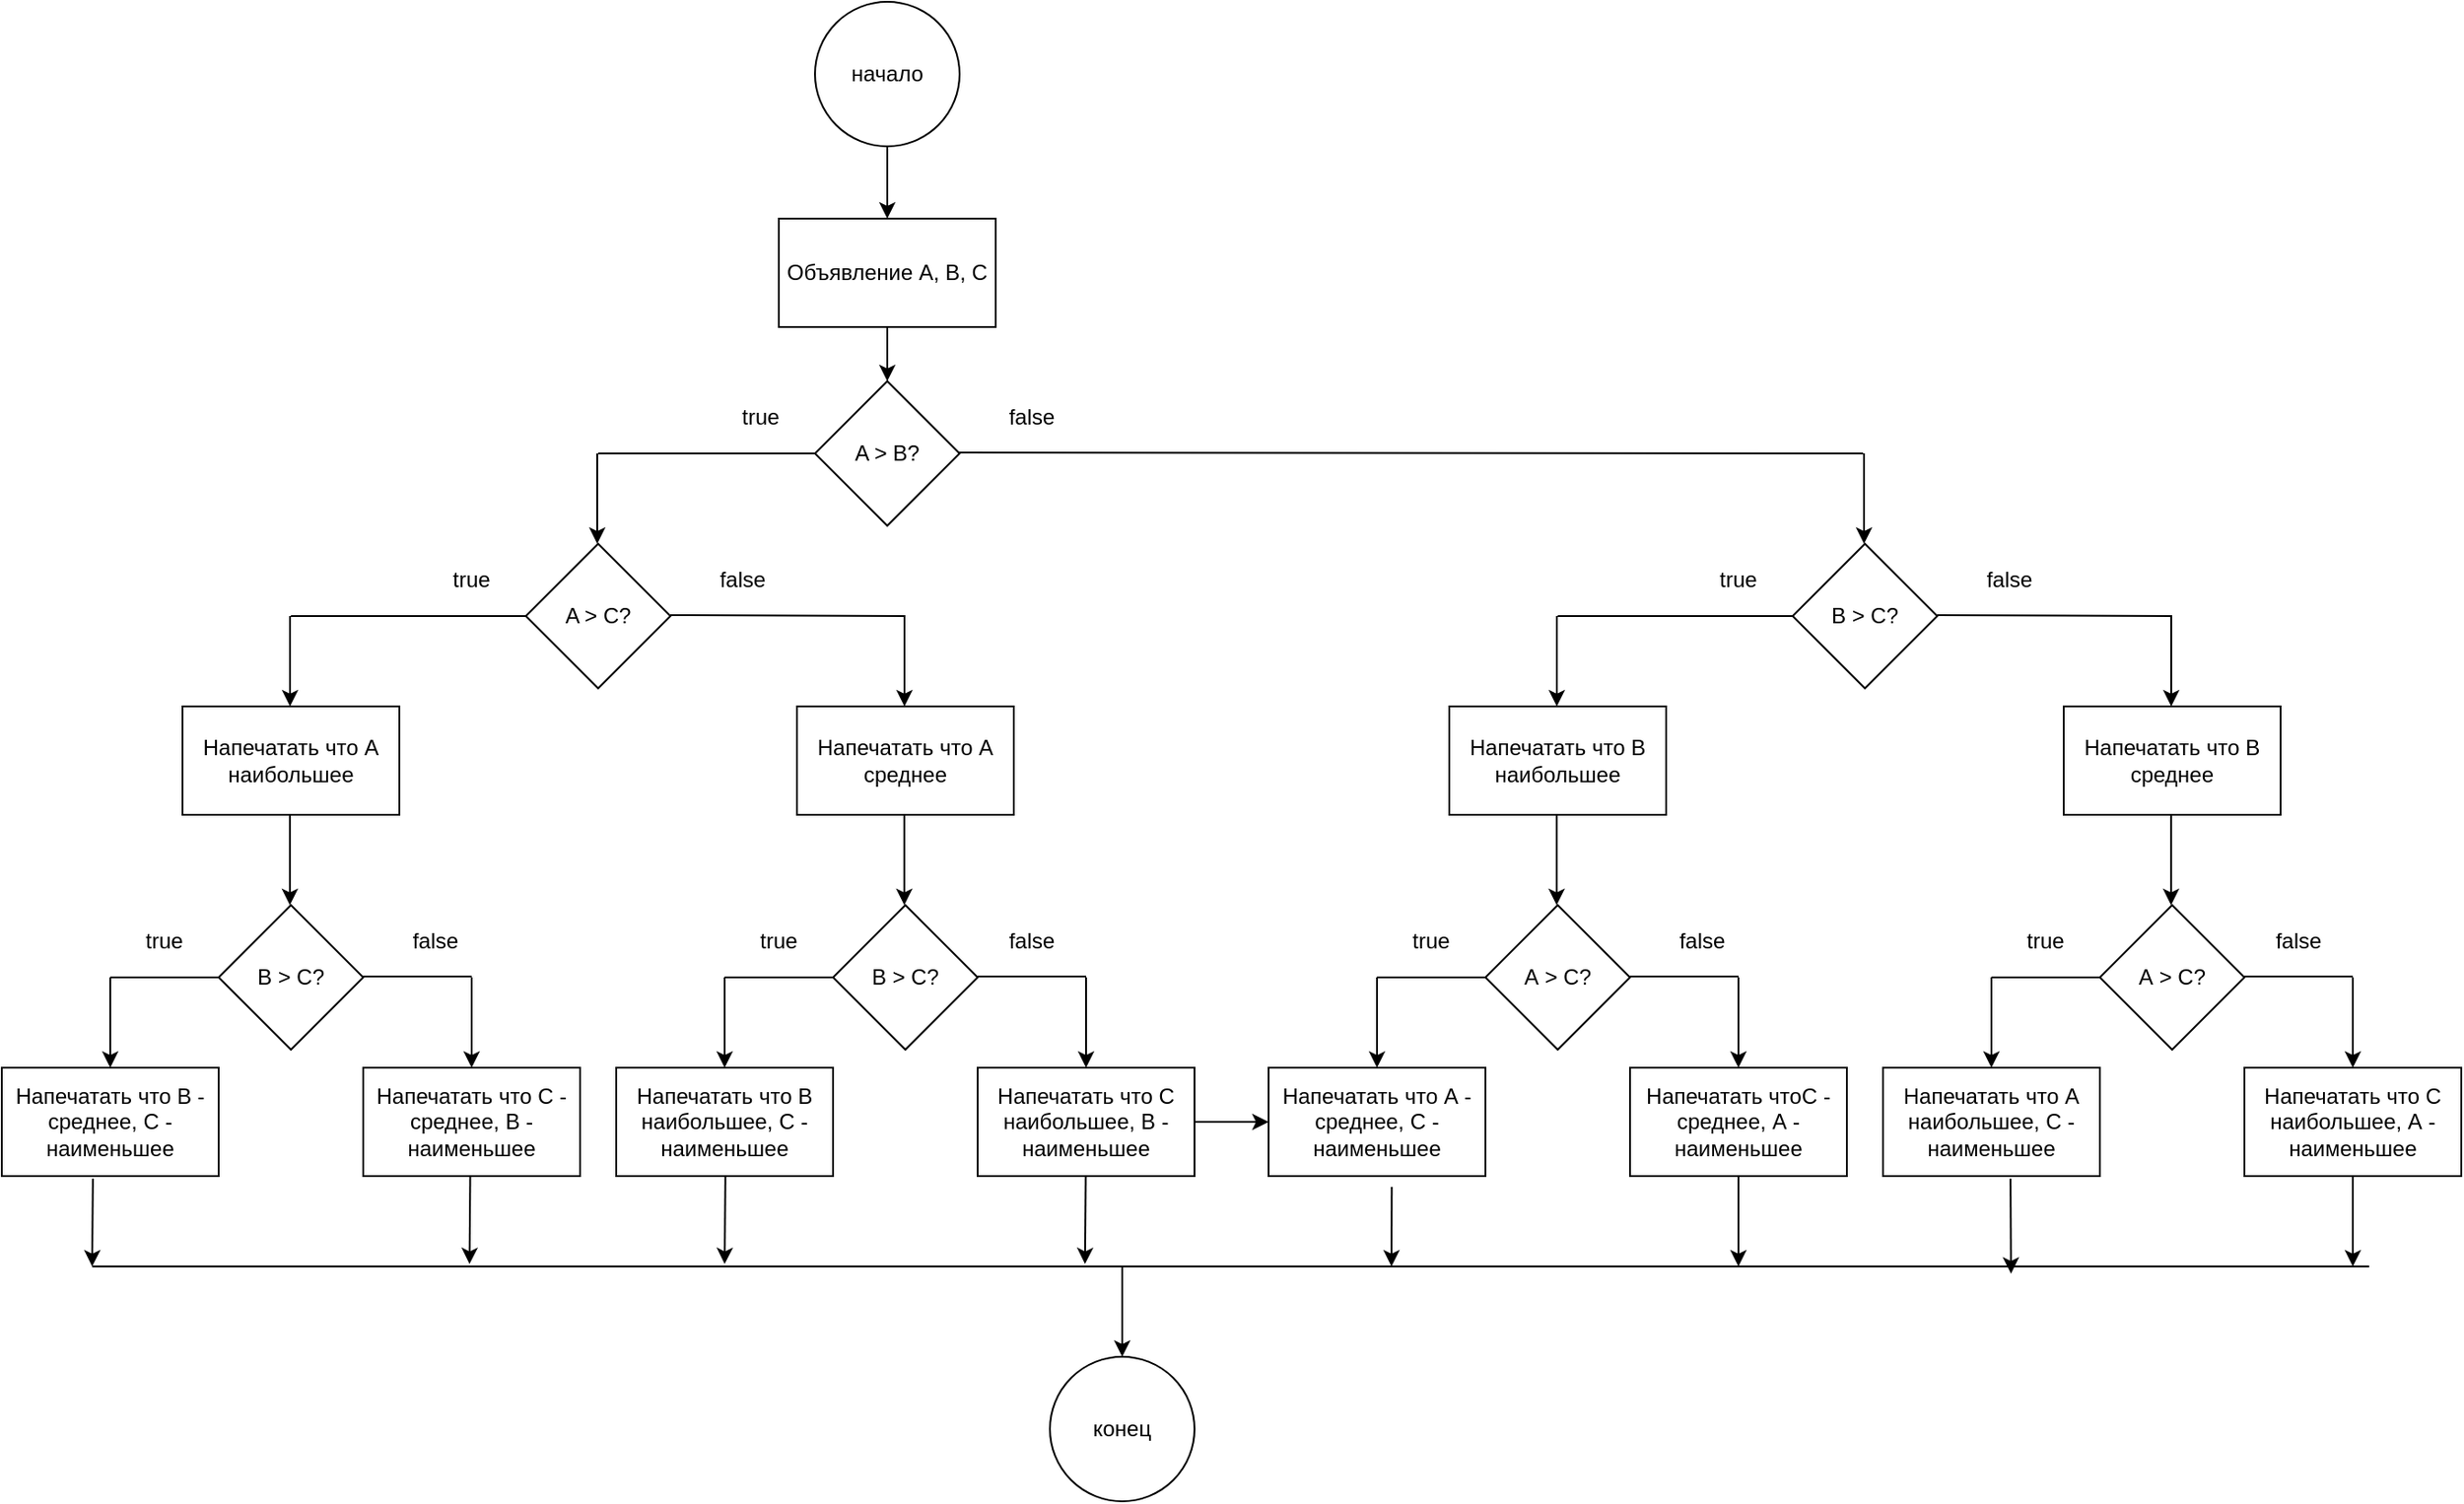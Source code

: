 <mxfile version="13.7.4" type="github">
  <diagram id="gF865do_rcSWTQIJVq1O" name="Page-1">
    <mxGraphModel dx="1792" dy="524" grid="1" gridSize="10" guides="1" tooltips="1" connect="1" arrows="1" fold="1" page="1" pageScale="1" pageWidth="827" pageHeight="1169" math="0" shadow="0">
      <root>
        <mxCell id="0" />
        <mxCell id="1" parent="0" />
        <mxCell id="wcVJ78FK4K-sEXduPnJ1-1" value="начало" style="ellipse;whiteSpace=wrap;html=1;" parent="1" vertex="1">
          <mxGeometry x="330" y="40" width="80" height="80" as="geometry" />
        </mxCell>
        <mxCell id="wcVJ78FK4K-sEXduPnJ1-2" value="" style="endArrow=classic;html=1;exitX=0.5;exitY=1;exitDx=0;exitDy=0;" parent="1" source="wcVJ78FK4K-sEXduPnJ1-1" target="wcVJ78FK4K-sEXduPnJ1-3" edge="1">
          <mxGeometry width="50" height="50" relative="1" as="geometry">
            <mxPoint x="390" y="270" as="sourcePoint" />
            <mxPoint x="370" y="170" as="targetPoint" />
          </mxGeometry>
        </mxCell>
        <mxCell id="wcVJ78FK4K-sEXduPnJ1-3" value="Объявление A, B, C" style="rounded=0;whiteSpace=wrap;html=1;" parent="1" vertex="1">
          <mxGeometry x="310" y="160" width="120" height="60" as="geometry" />
        </mxCell>
        <mxCell id="wcVJ78FK4K-sEXduPnJ1-4" value="" style="endArrow=classic;html=1;exitX=0.5;exitY=1;exitDx=0;exitDy=0;" parent="1" source="wcVJ78FK4K-sEXduPnJ1-3" target="wcVJ78FK4K-sEXduPnJ1-5" edge="1">
          <mxGeometry width="50" height="50" relative="1" as="geometry">
            <mxPoint x="390" y="270" as="sourcePoint" />
            <mxPoint x="370" y="270" as="targetPoint" />
          </mxGeometry>
        </mxCell>
        <mxCell id="wcVJ78FK4K-sEXduPnJ1-5" value="A &amp;gt; B?" style="rhombus;whiteSpace=wrap;html=1;" parent="1" vertex="1">
          <mxGeometry x="330" y="250" width="80" height="80" as="geometry" />
        </mxCell>
        <mxCell id="wcVJ78FK4K-sEXduPnJ1-7" value="true" style="text;html=1;strokeColor=none;fillColor=none;align=center;verticalAlign=middle;whiteSpace=wrap;rounded=0;" parent="1" vertex="1">
          <mxGeometry x="280" y="260" width="40" height="20" as="geometry" />
        </mxCell>
        <mxCell id="wcVJ78FK4K-sEXduPnJ1-8" value="false" style="text;html=1;strokeColor=none;fillColor=none;align=center;verticalAlign=middle;whiteSpace=wrap;rounded=0;" parent="1" vertex="1">
          <mxGeometry x="430" y="260" width="40" height="20" as="geometry" />
        </mxCell>
        <mxCell id="wcVJ78FK4K-sEXduPnJ1-9" value="" style="endArrow=none;html=1;exitX=0;exitY=0.5;exitDx=0;exitDy=0;" parent="1" source="wcVJ78FK4K-sEXduPnJ1-5" edge="1">
          <mxGeometry width="50" height="50" relative="1" as="geometry">
            <mxPoint x="390" y="270" as="sourcePoint" />
            <mxPoint x="210" y="290" as="targetPoint" />
          </mxGeometry>
        </mxCell>
        <mxCell id="wcVJ78FK4K-sEXduPnJ1-11" value="" style="endArrow=classic;html=1;" parent="1" edge="1">
          <mxGeometry width="50" height="50" relative="1" as="geometry">
            <mxPoint x="209.5" y="290" as="sourcePoint" />
            <mxPoint x="209.5" y="340" as="targetPoint" />
          </mxGeometry>
        </mxCell>
        <mxCell id="wcVJ78FK4K-sEXduPnJ1-12" value="A &amp;gt; C?" style="rhombus;whiteSpace=wrap;html=1;" parent="1" vertex="1">
          <mxGeometry x="170" y="340" width="80" height="80" as="geometry" />
        </mxCell>
        <mxCell id="wcVJ78FK4K-sEXduPnJ1-14" value="true" style="text;html=1;strokeColor=none;fillColor=none;align=center;verticalAlign=middle;whiteSpace=wrap;rounded=0;" parent="1" vertex="1">
          <mxGeometry x="120" y="350" width="40" height="20" as="geometry" />
        </mxCell>
        <mxCell id="wcVJ78FK4K-sEXduPnJ1-15" value="" style="endArrow=none;html=1;exitX=0;exitY=0.5;exitDx=0;exitDy=0;" parent="1" edge="1">
          <mxGeometry width="50" height="50" relative="1" as="geometry">
            <mxPoint x="170" y="380" as="sourcePoint" />
            <mxPoint x="40" y="380" as="targetPoint" />
          </mxGeometry>
        </mxCell>
        <mxCell id="wcVJ78FK4K-sEXduPnJ1-16" value="" style="endArrow=classic;html=1;" parent="1" edge="1">
          <mxGeometry width="50" height="50" relative="1" as="geometry">
            <mxPoint x="39.5" y="380" as="sourcePoint" />
            <mxPoint x="39.5" y="430" as="targetPoint" />
          </mxGeometry>
        </mxCell>
        <mxCell id="wcVJ78FK4K-sEXduPnJ1-17" value="" style="endArrow=classic;html=1;" parent="1" edge="1">
          <mxGeometry width="50" height="50" relative="1" as="geometry">
            <mxPoint x="910.5" y="290" as="sourcePoint" />
            <mxPoint x="910.5" y="340" as="targetPoint" />
          </mxGeometry>
        </mxCell>
        <mxCell id="wcVJ78FK4K-sEXduPnJ1-19" value="Напечатать что B - среднее, С - наименьшее" style="rounded=0;whiteSpace=wrap;html=1;" parent="1" vertex="1">
          <mxGeometry x="-120" y="630" width="120" height="60" as="geometry" />
        </mxCell>
        <mxCell id="wcVJ78FK4K-sEXduPnJ1-20" value="false" style="text;html=1;strokeColor=none;fillColor=none;align=center;verticalAlign=middle;whiteSpace=wrap;rounded=0;" parent="1" vertex="1">
          <mxGeometry x="270" y="350" width="40" height="20" as="geometry" />
        </mxCell>
        <mxCell id="wcVJ78FK4K-sEXduPnJ1-21" value="" style="endArrow=none;html=1;" parent="1" edge="1">
          <mxGeometry width="50" height="50" relative="1" as="geometry">
            <mxPoint x="380" y="380" as="sourcePoint" />
            <mxPoint x="250" y="379.5" as="targetPoint" />
          </mxGeometry>
        </mxCell>
        <mxCell id="wcVJ78FK4K-sEXduPnJ1-22" value="" style="endArrow=classic;html=1;" parent="1" edge="1">
          <mxGeometry width="50" height="50" relative="1" as="geometry">
            <mxPoint x="379.5" y="380" as="sourcePoint" />
            <mxPoint x="379.5" y="430" as="targetPoint" />
          </mxGeometry>
        </mxCell>
        <mxCell id="wcVJ78FK4K-sEXduPnJ1-24" value="" style="endArrow=none;html=1;" parent="1" edge="1">
          <mxGeometry width="50" height="50" relative="1" as="geometry">
            <mxPoint x="910" y="290" as="sourcePoint" />
            <mxPoint x="409" y="289.5" as="targetPoint" />
          </mxGeometry>
        </mxCell>
        <mxCell id="wcVJ78FK4K-sEXduPnJ1-34" value="B &amp;gt; C?" style="rhombus;whiteSpace=wrap;html=1;" parent="1" vertex="1">
          <mxGeometry y="540" width="80" height="80" as="geometry" />
        </mxCell>
        <mxCell id="wcVJ78FK4K-sEXduPnJ1-35" value="true" style="text;html=1;strokeColor=none;fillColor=none;align=center;verticalAlign=middle;whiteSpace=wrap;rounded=0;" parent="1" vertex="1">
          <mxGeometry x="-50" y="550" width="40" height="20" as="geometry" />
        </mxCell>
        <mxCell id="wcVJ78FK4K-sEXduPnJ1-36" value="" style="endArrow=none;html=1;exitX=0;exitY=0.5;exitDx=0;exitDy=0;" parent="1" edge="1">
          <mxGeometry width="50" height="50" relative="1" as="geometry">
            <mxPoint y="580" as="sourcePoint" />
            <mxPoint x="-60" y="580" as="targetPoint" />
          </mxGeometry>
        </mxCell>
        <mxCell id="wcVJ78FK4K-sEXduPnJ1-37" value="" style="endArrow=classic;html=1;" parent="1" edge="1">
          <mxGeometry width="50" height="50" relative="1" as="geometry">
            <mxPoint x="-60" y="580" as="sourcePoint" />
            <mxPoint x="-60" y="630" as="targetPoint" />
          </mxGeometry>
        </mxCell>
        <mxCell id="wcVJ78FK4K-sEXduPnJ1-38" value="false" style="text;html=1;strokeColor=none;fillColor=none;align=center;verticalAlign=middle;whiteSpace=wrap;rounded=0;" parent="1" vertex="1">
          <mxGeometry x="100" y="550" width="40" height="20" as="geometry" />
        </mxCell>
        <mxCell id="wcVJ78FK4K-sEXduPnJ1-39" value="" style="endArrow=none;html=1;exitX=0;exitY=0.5;exitDx=0;exitDy=0;" parent="1" edge="1">
          <mxGeometry width="50" height="50" relative="1" as="geometry">
            <mxPoint x="140" y="579.5" as="sourcePoint" />
            <mxPoint x="80" y="579.5" as="targetPoint" />
          </mxGeometry>
        </mxCell>
        <mxCell id="wcVJ78FK4K-sEXduPnJ1-40" value="" style="endArrow=classic;html=1;" parent="1" edge="1">
          <mxGeometry width="50" height="50" relative="1" as="geometry">
            <mxPoint x="140" y="580" as="sourcePoint" />
            <mxPoint x="140" y="630" as="targetPoint" />
          </mxGeometry>
        </mxCell>
        <mxCell id="wcVJ78FK4K-sEXduPnJ1-41" value="Напечатать что С - среднее, В - наименьшее" style="rounded=0;whiteSpace=wrap;html=1;" parent="1" vertex="1">
          <mxGeometry x="80" y="630" width="120" height="60" as="geometry" />
        </mxCell>
        <mxCell id="wcVJ78FK4K-sEXduPnJ1-51" value="Напечатать что В наибольшее, С - наименьшее" style="rounded=0;whiteSpace=wrap;html=1;" parent="1" vertex="1">
          <mxGeometry x="220" y="630" width="120" height="60" as="geometry" />
        </mxCell>
        <mxCell id="wcVJ78FK4K-sEXduPnJ1-52" value="B &amp;gt; C?" style="rhombus;whiteSpace=wrap;html=1;" parent="1" vertex="1">
          <mxGeometry x="340" y="540" width="80" height="80" as="geometry" />
        </mxCell>
        <mxCell id="wcVJ78FK4K-sEXduPnJ1-53" value="true" style="text;html=1;strokeColor=none;fillColor=none;align=center;verticalAlign=middle;whiteSpace=wrap;rounded=0;" parent="1" vertex="1">
          <mxGeometry x="290" y="550" width="40" height="20" as="geometry" />
        </mxCell>
        <mxCell id="wcVJ78FK4K-sEXduPnJ1-54" value="" style="endArrow=none;html=1;exitX=0;exitY=0.5;exitDx=0;exitDy=0;" parent="1" edge="1">
          <mxGeometry width="50" height="50" relative="1" as="geometry">
            <mxPoint x="340" y="580" as="sourcePoint" />
            <mxPoint x="280" y="580" as="targetPoint" />
          </mxGeometry>
        </mxCell>
        <mxCell id="wcVJ78FK4K-sEXduPnJ1-55" value="" style="endArrow=classic;html=1;" parent="1" edge="1">
          <mxGeometry width="50" height="50" relative="1" as="geometry">
            <mxPoint x="280" y="580" as="sourcePoint" />
            <mxPoint x="280" y="630" as="targetPoint" />
          </mxGeometry>
        </mxCell>
        <mxCell id="wcVJ78FK4K-sEXduPnJ1-57" value="" style="endArrow=none;html=1;exitX=0;exitY=0.5;exitDx=0;exitDy=0;" parent="1" edge="1">
          <mxGeometry width="50" height="50" relative="1" as="geometry">
            <mxPoint x="480" y="579.5" as="sourcePoint" />
            <mxPoint x="420" y="579.5" as="targetPoint" />
          </mxGeometry>
        </mxCell>
        <mxCell id="wcVJ78FK4K-sEXduPnJ1-58" value="" style="endArrow=classic;html=1;" parent="1" edge="1">
          <mxGeometry width="50" height="50" relative="1" as="geometry">
            <mxPoint x="480" y="580" as="sourcePoint" />
            <mxPoint x="480" y="630" as="targetPoint" />
          </mxGeometry>
        </mxCell>
        <mxCell id="8GMD8pFSs-gsdj6G2YKa-9" value="" style="edgeStyle=orthogonalEdgeStyle;rounded=0;orthogonalLoop=1;jettySize=auto;html=1;" edge="1" parent="1" source="wcVJ78FK4K-sEXduPnJ1-59" target="wcVJ78FK4K-sEXduPnJ1-65">
          <mxGeometry relative="1" as="geometry" />
        </mxCell>
        <mxCell id="wcVJ78FK4K-sEXduPnJ1-59" value="Напечатать что С наибольшее, В - наименьшее" style="rounded=0;whiteSpace=wrap;html=1;" parent="1" vertex="1">
          <mxGeometry x="420" y="630" width="120" height="60" as="geometry" />
        </mxCell>
        <mxCell id="wcVJ78FK4K-sEXduPnJ1-60" value="false" style="text;html=1;strokeColor=none;fillColor=none;align=center;verticalAlign=middle;whiteSpace=wrap;rounded=0;" parent="1" vertex="1">
          <mxGeometry x="430" y="550" width="40" height="20" as="geometry" />
        </mxCell>
        <mxCell id="wcVJ78FK4K-sEXduPnJ1-61" value="В &amp;gt; C?" style="rhombus;whiteSpace=wrap;html=1;" parent="1" vertex="1">
          <mxGeometry x="871" y="340" width="80" height="80" as="geometry" />
        </mxCell>
        <mxCell id="wcVJ78FK4K-sEXduPnJ1-62" value="true" style="text;html=1;strokeColor=none;fillColor=none;align=center;verticalAlign=middle;whiteSpace=wrap;rounded=0;" parent="1" vertex="1">
          <mxGeometry x="821" y="350" width="40" height="20" as="geometry" />
        </mxCell>
        <mxCell id="wcVJ78FK4K-sEXduPnJ1-63" value="" style="endArrow=none;html=1;exitX=0;exitY=0.5;exitDx=0;exitDy=0;" parent="1" edge="1">
          <mxGeometry width="50" height="50" relative="1" as="geometry">
            <mxPoint x="871" y="380" as="sourcePoint" />
            <mxPoint x="741" y="380" as="targetPoint" />
          </mxGeometry>
        </mxCell>
        <mxCell id="wcVJ78FK4K-sEXduPnJ1-64" value="" style="endArrow=classic;html=1;" parent="1" edge="1">
          <mxGeometry width="50" height="50" relative="1" as="geometry">
            <mxPoint x="740.5" y="380" as="sourcePoint" />
            <mxPoint x="740.5" y="430" as="targetPoint" />
          </mxGeometry>
        </mxCell>
        <mxCell id="wcVJ78FK4K-sEXduPnJ1-65" value="Напечатать что А - среднее, С - наименьшее" style="rounded=0;whiteSpace=wrap;html=1;" parent="1" vertex="1">
          <mxGeometry x="581" y="630" width="120" height="60" as="geometry" />
        </mxCell>
        <mxCell id="wcVJ78FK4K-sEXduPnJ1-66" value="false" style="text;html=1;strokeColor=none;fillColor=none;align=center;verticalAlign=middle;whiteSpace=wrap;rounded=0;" parent="1" vertex="1">
          <mxGeometry x="971" y="350" width="40" height="20" as="geometry" />
        </mxCell>
        <mxCell id="wcVJ78FK4K-sEXduPnJ1-67" value="" style="endArrow=none;html=1;" parent="1" edge="1">
          <mxGeometry width="50" height="50" relative="1" as="geometry">
            <mxPoint x="1081" y="380" as="sourcePoint" />
            <mxPoint x="951" y="379.5" as="targetPoint" />
          </mxGeometry>
        </mxCell>
        <mxCell id="wcVJ78FK4K-sEXduPnJ1-68" value="" style="endArrow=classic;html=1;" parent="1" edge="1">
          <mxGeometry width="50" height="50" relative="1" as="geometry">
            <mxPoint x="1080.5" y="380" as="sourcePoint" />
            <mxPoint x="1080.5" y="430" as="targetPoint" />
          </mxGeometry>
        </mxCell>
        <mxCell id="wcVJ78FK4K-sEXduPnJ1-69" value="А &amp;gt; C?" style="rhombus;whiteSpace=wrap;html=1;" parent="1" vertex="1">
          <mxGeometry x="701" y="540" width="80" height="80" as="geometry" />
        </mxCell>
        <mxCell id="wcVJ78FK4K-sEXduPnJ1-70" value="true" style="text;html=1;strokeColor=none;fillColor=none;align=center;verticalAlign=middle;whiteSpace=wrap;rounded=0;" parent="1" vertex="1">
          <mxGeometry x="651" y="550" width="40" height="20" as="geometry" />
        </mxCell>
        <mxCell id="wcVJ78FK4K-sEXduPnJ1-71" value="" style="endArrow=none;html=1;exitX=0;exitY=0.5;exitDx=0;exitDy=0;" parent="1" edge="1">
          <mxGeometry width="50" height="50" relative="1" as="geometry">
            <mxPoint x="701" y="580" as="sourcePoint" />
            <mxPoint x="641" y="580" as="targetPoint" />
          </mxGeometry>
        </mxCell>
        <mxCell id="wcVJ78FK4K-sEXduPnJ1-72" value="" style="endArrow=classic;html=1;" parent="1" edge="1">
          <mxGeometry width="50" height="50" relative="1" as="geometry">
            <mxPoint x="641" y="580" as="sourcePoint" />
            <mxPoint x="641" y="630" as="targetPoint" />
          </mxGeometry>
        </mxCell>
        <mxCell id="wcVJ78FK4K-sEXduPnJ1-73" value="false" style="text;html=1;strokeColor=none;fillColor=none;align=center;verticalAlign=middle;whiteSpace=wrap;rounded=0;" parent="1" vertex="1">
          <mxGeometry x="801" y="550" width="40" height="20" as="geometry" />
        </mxCell>
        <mxCell id="wcVJ78FK4K-sEXduPnJ1-74" value="" style="endArrow=none;html=1;exitX=0;exitY=0.5;exitDx=0;exitDy=0;" parent="1" edge="1">
          <mxGeometry width="50" height="50" relative="1" as="geometry">
            <mxPoint x="841" y="579.5" as="sourcePoint" />
            <mxPoint x="781" y="579.5" as="targetPoint" />
          </mxGeometry>
        </mxCell>
        <mxCell id="wcVJ78FK4K-sEXduPnJ1-75" value="" style="endArrow=classic;html=1;" parent="1" edge="1">
          <mxGeometry width="50" height="50" relative="1" as="geometry">
            <mxPoint x="841" y="580" as="sourcePoint" />
            <mxPoint x="841" y="630" as="targetPoint" />
          </mxGeometry>
        </mxCell>
        <mxCell id="wcVJ78FK4K-sEXduPnJ1-76" value="Напечатать чтоС - среднее, А - наименьшее" style="rounded=0;whiteSpace=wrap;html=1;" parent="1" vertex="1">
          <mxGeometry x="781" y="630" width="120" height="60" as="geometry" />
        </mxCell>
        <mxCell id="wcVJ78FK4K-sEXduPnJ1-77" value="Напечатать что А наибольшее, С - наименьшее" style="rounded=0;whiteSpace=wrap;html=1;" parent="1" vertex="1">
          <mxGeometry x="921" y="630" width="120" height="60" as="geometry" />
        </mxCell>
        <mxCell id="wcVJ78FK4K-sEXduPnJ1-78" value="А &amp;gt; C?" style="rhombus;whiteSpace=wrap;html=1;" parent="1" vertex="1">
          <mxGeometry x="1041" y="540" width="80" height="80" as="geometry" />
        </mxCell>
        <mxCell id="wcVJ78FK4K-sEXduPnJ1-79" value="true" style="text;html=1;strokeColor=none;fillColor=none;align=center;verticalAlign=middle;whiteSpace=wrap;rounded=0;" parent="1" vertex="1">
          <mxGeometry x="991" y="550" width="40" height="20" as="geometry" />
        </mxCell>
        <mxCell id="wcVJ78FK4K-sEXduPnJ1-80" value="" style="endArrow=none;html=1;exitX=0;exitY=0.5;exitDx=0;exitDy=0;" parent="1" edge="1">
          <mxGeometry width="50" height="50" relative="1" as="geometry">
            <mxPoint x="1041" y="580" as="sourcePoint" />
            <mxPoint x="981" y="580" as="targetPoint" />
          </mxGeometry>
        </mxCell>
        <mxCell id="wcVJ78FK4K-sEXduPnJ1-81" value="" style="endArrow=classic;html=1;" parent="1" edge="1">
          <mxGeometry width="50" height="50" relative="1" as="geometry">
            <mxPoint x="981" y="580" as="sourcePoint" />
            <mxPoint x="981" y="630" as="targetPoint" />
          </mxGeometry>
        </mxCell>
        <mxCell id="wcVJ78FK4K-sEXduPnJ1-82" value="" style="endArrow=none;html=1;exitX=0;exitY=0.5;exitDx=0;exitDy=0;" parent="1" edge="1">
          <mxGeometry width="50" height="50" relative="1" as="geometry">
            <mxPoint x="1181" y="579.5" as="sourcePoint" />
            <mxPoint x="1121" y="579.5" as="targetPoint" />
          </mxGeometry>
        </mxCell>
        <mxCell id="wcVJ78FK4K-sEXduPnJ1-83" value="" style="endArrow=classic;html=1;" parent="1" edge="1">
          <mxGeometry width="50" height="50" relative="1" as="geometry">
            <mxPoint x="1181" y="580" as="sourcePoint" />
            <mxPoint x="1181" y="630" as="targetPoint" />
          </mxGeometry>
        </mxCell>
        <mxCell id="wcVJ78FK4K-sEXduPnJ1-84" value="Напечатать что С наибольшее, А - наименьшее" style="rounded=0;whiteSpace=wrap;html=1;" parent="1" vertex="1">
          <mxGeometry x="1121" y="630" width="120" height="60" as="geometry" />
        </mxCell>
        <mxCell id="wcVJ78FK4K-sEXduPnJ1-85" value="false" style="text;html=1;strokeColor=none;fillColor=none;align=center;verticalAlign=middle;whiteSpace=wrap;rounded=0;" parent="1" vertex="1">
          <mxGeometry x="1131" y="550" width="40" height="20" as="geometry" />
        </mxCell>
        <mxCell id="wcVJ78FK4K-sEXduPnJ1-86" value="Напечатать что А наибольшее" style="rounded=0;whiteSpace=wrap;html=1;" parent="1" vertex="1">
          <mxGeometry x="-20" y="430" width="120" height="60" as="geometry" />
        </mxCell>
        <mxCell id="wcVJ78FK4K-sEXduPnJ1-87" value="Напечатать что А среднее" style="rounded=0;whiteSpace=wrap;html=1;" parent="1" vertex="1">
          <mxGeometry x="320" y="430" width="120" height="60" as="geometry" />
        </mxCell>
        <mxCell id="wcVJ78FK4K-sEXduPnJ1-89" value="" style="endArrow=classic;html=1;" parent="1" edge="1">
          <mxGeometry width="50" height="50" relative="1" as="geometry">
            <mxPoint x="39.41" y="490" as="sourcePoint" />
            <mxPoint x="39.41" y="540" as="targetPoint" />
          </mxGeometry>
        </mxCell>
        <mxCell id="wcVJ78FK4K-sEXduPnJ1-90" value="" style="endArrow=classic;html=1;" parent="1" edge="1">
          <mxGeometry width="50" height="50" relative="1" as="geometry">
            <mxPoint x="379.41" y="490" as="sourcePoint" />
            <mxPoint x="379.41" y="540" as="targetPoint" />
          </mxGeometry>
        </mxCell>
        <mxCell id="wcVJ78FK4K-sEXduPnJ1-91" value="Напечатать что В наибольшее" style="rounded=0;whiteSpace=wrap;html=1;" parent="1" vertex="1">
          <mxGeometry x="681" y="430" width="120" height="60" as="geometry" />
        </mxCell>
        <mxCell id="wcVJ78FK4K-sEXduPnJ1-92" value="Напечатать что В среднее" style="rounded=0;whiteSpace=wrap;html=1;" parent="1" vertex="1">
          <mxGeometry x="1021" y="430" width="120" height="60" as="geometry" />
        </mxCell>
        <mxCell id="wcVJ78FK4K-sEXduPnJ1-93" value="" style="endArrow=classic;html=1;" parent="1" edge="1">
          <mxGeometry width="50" height="50" relative="1" as="geometry">
            <mxPoint x="740.41" y="490" as="sourcePoint" />
            <mxPoint x="740.41" y="540" as="targetPoint" />
          </mxGeometry>
        </mxCell>
        <mxCell id="wcVJ78FK4K-sEXduPnJ1-94" value="" style="endArrow=classic;html=1;" parent="1" edge="1">
          <mxGeometry width="50" height="50" relative="1" as="geometry">
            <mxPoint x="1080.41" y="490" as="sourcePoint" />
            <mxPoint x="1080.41" y="540" as="targetPoint" />
          </mxGeometry>
        </mxCell>
        <mxCell id="8GMD8pFSs-gsdj6G2YKa-2" value="" style="endArrow=none;html=1;" edge="1" parent="1">
          <mxGeometry width="50" height="50" relative="1" as="geometry">
            <mxPoint x="-70" y="740" as="sourcePoint" />
            <mxPoint x="1190" y="740" as="targetPoint" />
          </mxGeometry>
        </mxCell>
        <mxCell id="8GMD8pFSs-gsdj6G2YKa-3" value="" style="endArrow=classic;html=1;exitX=0.568;exitY=1.1;exitDx=0;exitDy=0;exitPerimeter=0;" edge="1" parent="1" source="wcVJ78FK4K-sEXduPnJ1-65">
          <mxGeometry width="50" height="50" relative="1" as="geometry">
            <mxPoint x="550" y="670" as="sourcePoint" />
            <mxPoint x="649" y="740" as="targetPoint" />
          </mxGeometry>
        </mxCell>
        <mxCell id="8GMD8pFSs-gsdj6G2YKa-4" value="" style="endArrow=classic;html=1;exitX=0.42;exitY=1.022;exitDx=0;exitDy=0;exitPerimeter=0;" edge="1" parent="1" source="wcVJ78FK4K-sEXduPnJ1-19">
          <mxGeometry width="50" height="50" relative="1" as="geometry">
            <mxPoint x="-90" y="710" as="sourcePoint" />
            <mxPoint x="-70" y="740" as="targetPoint" />
          </mxGeometry>
        </mxCell>
        <mxCell id="8GMD8pFSs-gsdj6G2YKa-5" value="" style="endArrow=classic;html=1;exitX=0.42;exitY=1.022;exitDx=0;exitDy=0;exitPerimeter=0;" edge="1" parent="1">
          <mxGeometry width="50" height="50" relative="1" as="geometry">
            <mxPoint x="139.22" y="690.0" as="sourcePoint" />
            <mxPoint x="138.82" y="738.68" as="targetPoint" />
          </mxGeometry>
        </mxCell>
        <mxCell id="8GMD8pFSs-gsdj6G2YKa-6" value="" style="endArrow=classic;html=1;exitX=0.42;exitY=1.022;exitDx=0;exitDy=0;exitPerimeter=0;" edge="1" parent="1">
          <mxGeometry width="50" height="50" relative="1" as="geometry">
            <mxPoint x="280.4" y="690.0" as="sourcePoint" />
            <mxPoint x="280" y="738.68" as="targetPoint" />
          </mxGeometry>
        </mxCell>
        <mxCell id="8GMD8pFSs-gsdj6G2YKa-7" value="" style="endArrow=classic;html=1;exitX=0.42;exitY=1.022;exitDx=0;exitDy=0;exitPerimeter=0;" edge="1" parent="1">
          <mxGeometry width="50" height="50" relative="1" as="geometry">
            <mxPoint x="479.81" y="690.0" as="sourcePoint" />
            <mxPoint x="479.41" y="738.68" as="targetPoint" />
          </mxGeometry>
        </mxCell>
        <mxCell id="8GMD8pFSs-gsdj6G2YKa-11" value="" style="endArrow=classic;html=1;exitX=0.5;exitY=1;exitDx=0;exitDy=0;" edge="1" parent="1" source="wcVJ78FK4K-sEXduPnJ1-76">
          <mxGeometry width="50" height="50" relative="1" as="geometry">
            <mxPoint x="659.16" y="706" as="sourcePoint" />
            <mxPoint x="841" y="740" as="targetPoint" />
          </mxGeometry>
        </mxCell>
        <mxCell id="8GMD8pFSs-gsdj6G2YKa-12" value="" style="endArrow=classic;html=1;exitX=0.588;exitY=1.022;exitDx=0;exitDy=0;exitPerimeter=0;" edge="1" parent="1" source="wcVJ78FK4K-sEXduPnJ1-77">
          <mxGeometry width="50" height="50" relative="1" as="geometry">
            <mxPoint x="971.0" y="690" as="sourcePoint" />
            <mxPoint x="991.84" y="744" as="targetPoint" />
          </mxGeometry>
        </mxCell>
        <mxCell id="8GMD8pFSs-gsdj6G2YKa-13" value="" style="endArrow=classic;html=1;exitX=0.5;exitY=1;exitDx=0;exitDy=0;" edge="1" parent="1" source="wcVJ78FK4K-sEXduPnJ1-84">
          <mxGeometry width="50" height="50" relative="1" as="geometry">
            <mxPoint x="679.16" y="726" as="sourcePoint" />
            <mxPoint x="1181" y="740" as="targetPoint" />
          </mxGeometry>
        </mxCell>
        <mxCell id="8GMD8pFSs-gsdj6G2YKa-14" value="конец" style="ellipse;whiteSpace=wrap;html=1;" vertex="1" parent="1">
          <mxGeometry x="460" y="790" width="80" height="80" as="geometry" />
        </mxCell>
        <mxCell id="8GMD8pFSs-gsdj6G2YKa-15" value="" style="endArrow=classic;html=1;entryX=0.5;entryY=0;entryDx=0;entryDy=0;" edge="1" parent="1" target="8GMD8pFSs-gsdj6G2YKa-14">
          <mxGeometry width="50" height="50" relative="1" as="geometry">
            <mxPoint x="500" y="740" as="sourcePoint" />
            <mxPoint x="489.41" y="748.68" as="targetPoint" />
          </mxGeometry>
        </mxCell>
      </root>
    </mxGraphModel>
  </diagram>
</mxfile>
